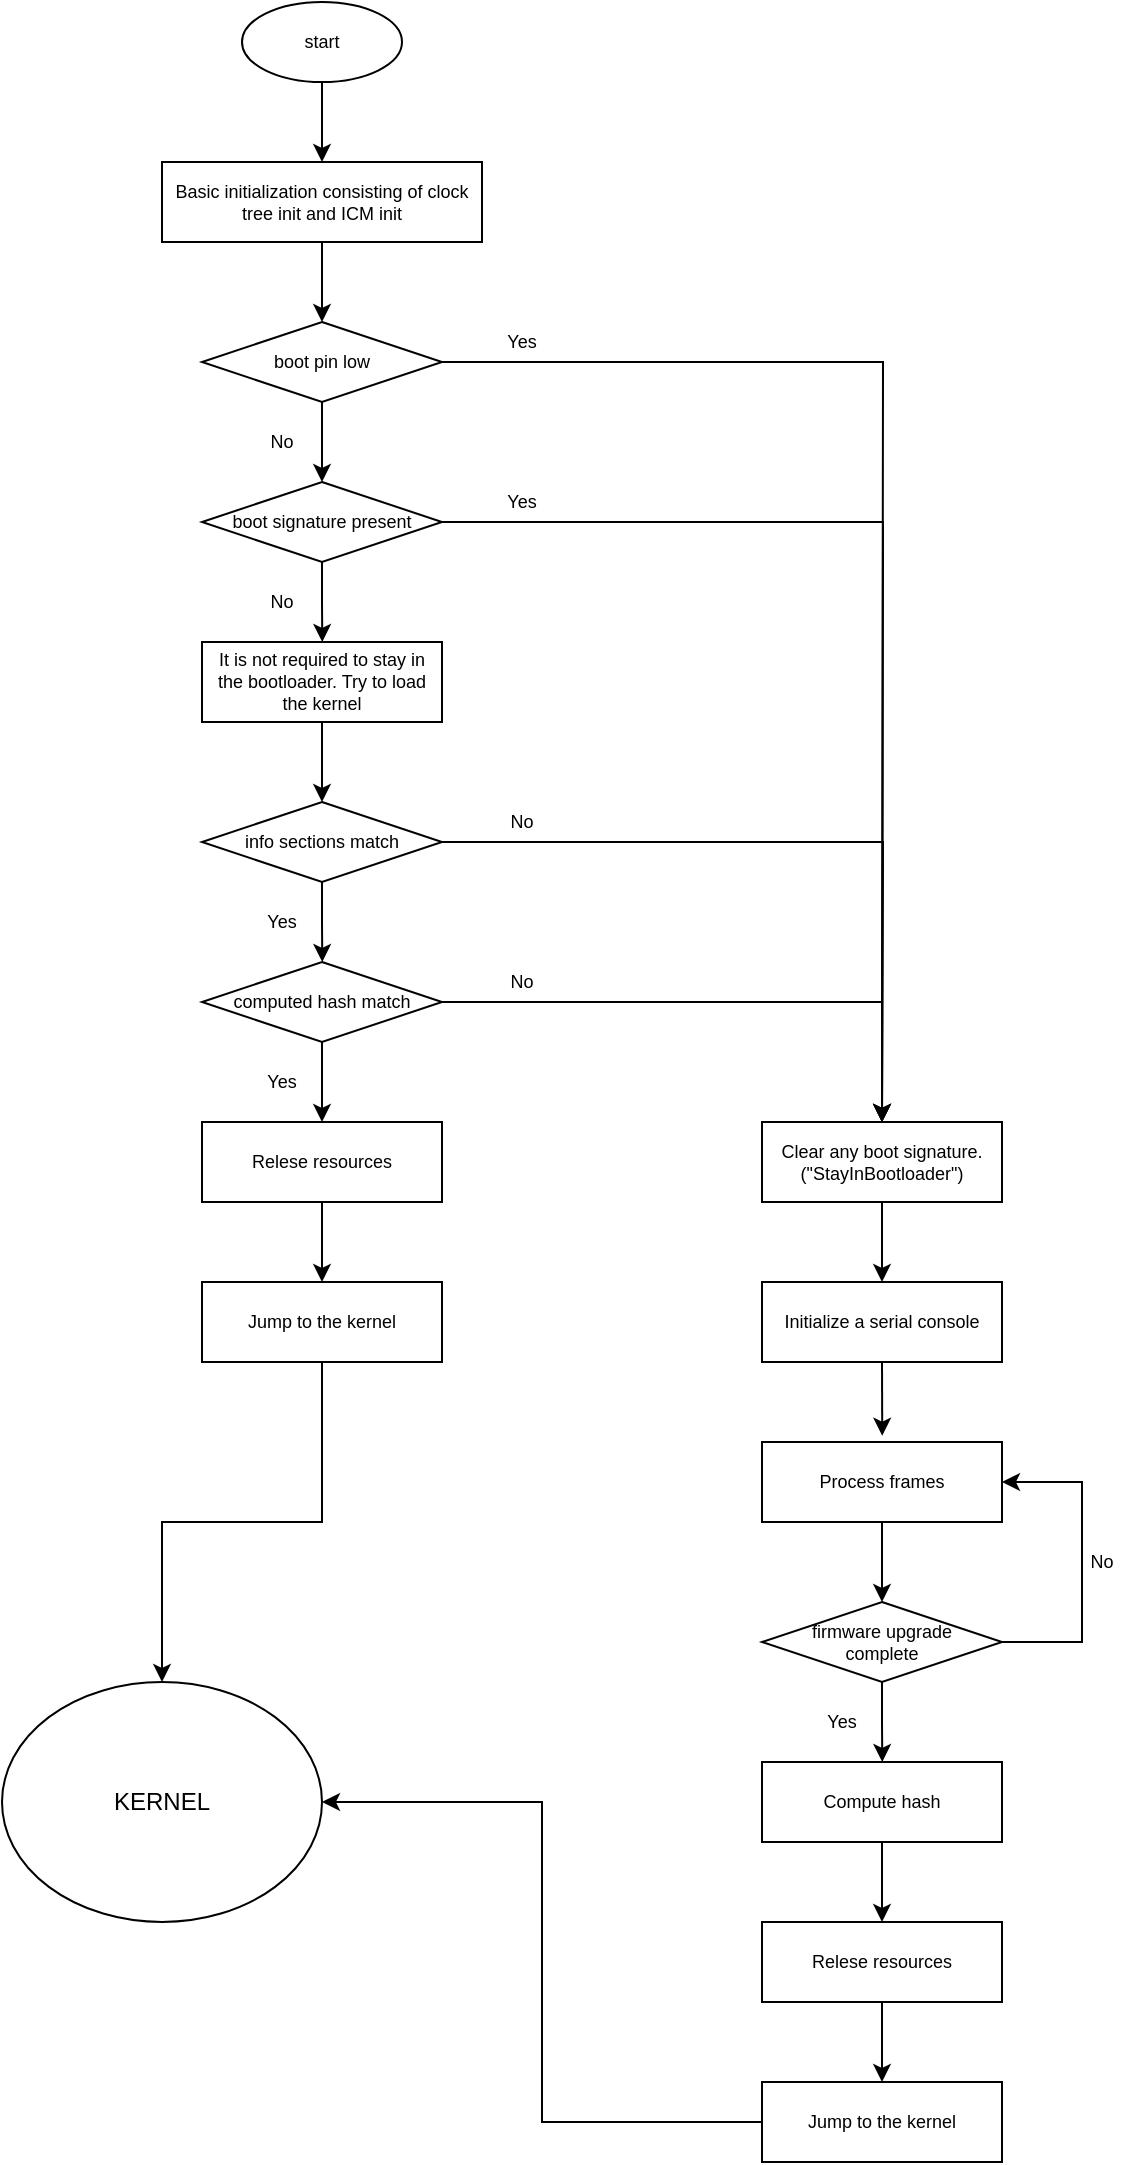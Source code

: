 <mxfile version="13.3.9" type="device"><diagram id="OST4-Vn0nPHHTIaaV9SS" name="Page-1"><mxGraphModel dx="2370" dy="1383" grid="1" gridSize="10" guides="1" tooltips="1" connect="1" arrows="1" fold="1" page="1" pageScale="1" pageWidth="827" pageHeight="1169" math="0" shadow="0"><root><mxCell id="0"/><mxCell id="1" parent="0"/><mxCell id="UgjJevTMJ8GRHxoM7ypl-6" style="edgeStyle=orthogonalEdgeStyle;rounded=0;orthogonalLoop=1;jettySize=auto;html=1;exitX=0.5;exitY=1;exitDx=0;exitDy=0;entryX=0.5;entryY=0;entryDx=0;entryDy=0;" edge="1" parent="1" source="UgjJevTMJ8GRHxoM7ypl-1" target="UgjJevTMJ8GRHxoM7ypl-5"><mxGeometry relative="1" as="geometry"/></mxCell><mxCell id="UgjJevTMJ8GRHxoM7ypl-12" style="edgeStyle=orthogonalEdgeStyle;rounded=0;orthogonalLoop=1;jettySize=auto;html=1;exitX=1;exitY=0.5;exitDx=0;exitDy=0;" edge="1" parent="1" source="UgjJevTMJ8GRHxoM7ypl-1"><mxGeometry relative="1" as="geometry"><mxPoint x="590" y="600" as="targetPoint"/></mxGeometry></mxCell><mxCell id="UgjJevTMJ8GRHxoM7ypl-1" value="boot pin low" style="rhombus;whiteSpace=wrap;html=1;fontSize=9;" vertex="1" parent="1"><mxGeometry x="250" y="200" width="120" height="40" as="geometry"/></mxCell><mxCell id="UgjJevTMJ8GRHxoM7ypl-4" style="edgeStyle=orthogonalEdgeStyle;rounded=0;orthogonalLoop=1;jettySize=auto;html=1;exitX=0.5;exitY=1;exitDx=0;exitDy=0;entryX=0.5;entryY=0;entryDx=0;entryDy=0;" edge="1" parent="1" source="UgjJevTMJ8GRHxoM7ypl-2" target="UgjJevTMJ8GRHxoM7ypl-3"><mxGeometry relative="1" as="geometry"/></mxCell><mxCell id="UgjJevTMJ8GRHxoM7ypl-2" value="start" style="ellipse;whiteSpace=wrap;html=1;fontSize=9;" vertex="1" parent="1"><mxGeometry x="270" y="40" width="80" height="40" as="geometry"/></mxCell><mxCell id="UgjJevTMJ8GRHxoM7ypl-7" style="edgeStyle=orthogonalEdgeStyle;rounded=0;orthogonalLoop=1;jettySize=auto;html=1;exitX=0.5;exitY=1;exitDx=0;exitDy=0;entryX=0.5;entryY=0;entryDx=0;entryDy=0;" edge="1" parent="1" source="UgjJevTMJ8GRHxoM7ypl-3" target="UgjJevTMJ8GRHxoM7ypl-1"><mxGeometry relative="1" as="geometry"/></mxCell><mxCell id="UgjJevTMJ8GRHxoM7ypl-3" value="Basic initialization consisting of clock tree init and ICM init" style="rounded=0;whiteSpace=wrap;html=1;fontSize=9;" vertex="1" parent="1"><mxGeometry x="230" y="120" width="160" height="40" as="geometry"/></mxCell><mxCell id="UgjJevTMJ8GRHxoM7ypl-8" style="edgeStyle=orthogonalEdgeStyle;rounded=0;orthogonalLoop=1;jettySize=auto;html=1;exitX=0.5;exitY=1;exitDx=0;exitDy=0;" edge="1" parent="1" source="UgjJevTMJ8GRHxoM7ypl-5"><mxGeometry relative="1" as="geometry"><mxPoint x="310.143" y="360" as="targetPoint"/></mxGeometry></mxCell><mxCell id="UgjJevTMJ8GRHxoM7ypl-13" style="edgeStyle=orthogonalEdgeStyle;rounded=0;orthogonalLoop=1;jettySize=auto;html=1;exitX=1;exitY=0.5;exitDx=0;exitDy=0;" edge="1" parent="1" source="UgjJevTMJ8GRHxoM7ypl-5"><mxGeometry relative="1" as="geometry"><mxPoint x="590" y="600" as="targetPoint"/></mxGeometry></mxCell><mxCell id="UgjJevTMJ8GRHxoM7ypl-5" value="boot signature present" style="rhombus;whiteSpace=wrap;html=1;fontSize=9;" vertex="1" parent="1"><mxGeometry x="250" y="280" width="120" height="40" as="geometry"/></mxCell><mxCell id="UgjJevTMJ8GRHxoM7ypl-20" style="edgeStyle=orthogonalEdgeStyle;rounded=0;orthogonalLoop=1;jettySize=auto;html=1;exitX=0.5;exitY=1;exitDx=0;exitDy=0;entryX=0.5;entryY=0;entryDx=0;entryDy=0;fontSize=9;" edge="1" parent="1" source="UgjJevTMJ8GRHxoM7ypl-9" target="UgjJevTMJ8GRHxoM7ypl-17"><mxGeometry relative="1" as="geometry"/></mxCell><mxCell id="UgjJevTMJ8GRHxoM7ypl-9" value="It is not required to stay in the bootloader. Try to load the kernel" style="rounded=0;whiteSpace=wrap;html=1;fontSize=9;" vertex="1" parent="1"><mxGeometry x="250" y="360" width="120" height="40" as="geometry"/></mxCell><mxCell id="UgjJevTMJ8GRHxoM7ypl-10" value="No" style="text;html=1;strokeColor=none;fillColor=none;align=center;verticalAlign=middle;whiteSpace=wrap;rounded=0;fontSize=9;" vertex="1" parent="1"><mxGeometry x="270" y="250" width="40" height="20" as="geometry"/></mxCell><mxCell id="UgjJevTMJ8GRHxoM7ypl-11" value="No" style="text;html=1;strokeColor=none;fillColor=none;align=center;verticalAlign=middle;whiteSpace=wrap;rounded=0;fontSize=9;" vertex="1" parent="1"><mxGeometry x="270" y="330" width="40" height="20" as="geometry"/></mxCell><mxCell id="UgjJevTMJ8GRHxoM7ypl-14" value="Yes" style="text;html=1;strokeColor=none;fillColor=none;align=center;verticalAlign=middle;whiteSpace=wrap;rounded=0;fontSize=9;" vertex="1" parent="1"><mxGeometry x="390" y="200" width="40" height="20" as="geometry"/></mxCell><mxCell id="UgjJevTMJ8GRHxoM7ypl-15" value="Yes" style="text;html=1;strokeColor=none;fillColor=none;align=center;verticalAlign=middle;whiteSpace=wrap;rounded=0;fontSize=9;" vertex="1" parent="1"><mxGeometry x="390" y="280" width="40" height="20" as="geometry"/></mxCell><mxCell id="UgjJevTMJ8GRHxoM7ypl-18" style="edgeStyle=orthogonalEdgeStyle;rounded=0;orthogonalLoop=1;jettySize=auto;html=1;exitX=1;exitY=0.5;exitDx=0;exitDy=0;fontSize=9;" edge="1" parent="1" source="UgjJevTMJ8GRHxoM7ypl-17"><mxGeometry relative="1" as="geometry"><mxPoint x="590" y="600" as="targetPoint"/></mxGeometry></mxCell><mxCell id="UgjJevTMJ8GRHxoM7ypl-21" style="edgeStyle=orthogonalEdgeStyle;rounded=0;orthogonalLoop=1;jettySize=auto;html=1;exitX=0.5;exitY=1;exitDx=0;exitDy=0;fontSize=9;" edge="1" parent="1" source="UgjJevTMJ8GRHxoM7ypl-17"><mxGeometry relative="1" as="geometry"><mxPoint x="310.143" y="520" as="targetPoint"/></mxGeometry></mxCell><mxCell id="UgjJevTMJ8GRHxoM7ypl-17" value="info sections match" style="rhombus;whiteSpace=wrap;html=1;fontSize=9;" vertex="1" parent="1"><mxGeometry x="250" y="440" width="120" height="40" as="geometry"/></mxCell><mxCell id="UgjJevTMJ8GRHxoM7ypl-19" value="No" style="text;html=1;strokeColor=none;fillColor=none;align=center;verticalAlign=middle;whiteSpace=wrap;rounded=0;fontSize=9;" vertex="1" parent="1"><mxGeometry x="390" y="440" width="40" height="20" as="geometry"/></mxCell><mxCell id="UgjJevTMJ8GRHxoM7ypl-22" value="Yes" style="text;html=1;strokeColor=none;fillColor=none;align=center;verticalAlign=middle;whiteSpace=wrap;rounded=0;fontSize=9;" vertex="1" parent="1"><mxGeometry x="270" y="490" width="40" height="20" as="geometry"/></mxCell><mxCell id="UgjJevTMJ8GRHxoM7ypl-26" style="edgeStyle=orthogonalEdgeStyle;rounded=0;orthogonalLoop=1;jettySize=auto;html=1;exitX=0.5;exitY=1;exitDx=0;exitDy=0;fontSize=9;" edge="1" parent="1" source="UgjJevTMJ8GRHxoM7ypl-23"><mxGeometry relative="1" as="geometry"><mxPoint x="310" y="600" as="targetPoint"/></mxGeometry></mxCell><mxCell id="UgjJevTMJ8GRHxoM7ypl-31" style="edgeStyle=orthogonalEdgeStyle;rounded=0;orthogonalLoop=1;jettySize=auto;html=1;exitX=1;exitY=0.5;exitDx=0;exitDy=0;fontSize=9;" edge="1" parent="1" source="UgjJevTMJ8GRHxoM7ypl-23"><mxGeometry relative="1" as="geometry"><mxPoint x="590" y="600" as="targetPoint"/><Array as="points"><mxPoint x="590" y="540"/></Array></mxGeometry></mxCell><mxCell id="UgjJevTMJ8GRHxoM7ypl-23" value="computed hash match" style="rhombus;whiteSpace=wrap;html=1;fontSize=9;" vertex="1" parent="1"><mxGeometry x="250" y="520" width="120" height="40" as="geometry"/></mxCell><mxCell id="UgjJevTMJ8GRHxoM7ypl-24" value="No" style="text;html=1;strokeColor=none;fillColor=none;align=center;verticalAlign=middle;whiteSpace=wrap;rounded=0;fontSize=9;" vertex="1" parent="1"><mxGeometry x="390" y="520" width="40" height="20" as="geometry"/></mxCell><mxCell id="UgjJevTMJ8GRHxoM7ypl-25" value="Yes" style="text;html=1;strokeColor=none;fillColor=none;align=center;verticalAlign=middle;whiteSpace=wrap;rounded=0;fontSize=9;" vertex="1" parent="1"><mxGeometry x="270" y="570" width="40" height="20" as="geometry"/></mxCell><mxCell id="UgjJevTMJ8GRHxoM7ypl-29" style="edgeStyle=orthogonalEdgeStyle;rounded=0;orthogonalLoop=1;jettySize=auto;html=1;exitX=0.5;exitY=1;exitDx=0;exitDy=0;entryX=0.5;entryY=0;entryDx=0;entryDy=0;fontSize=9;" edge="1" parent="1" source="UgjJevTMJ8GRHxoM7ypl-27" target="UgjJevTMJ8GRHxoM7ypl-28"><mxGeometry relative="1" as="geometry"/></mxCell><mxCell id="UgjJevTMJ8GRHxoM7ypl-27" value="Relese resources " style="rounded=0;whiteSpace=wrap;html=1;fontSize=9;" vertex="1" parent="1"><mxGeometry x="250" y="600" width="120" height="40" as="geometry"/></mxCell><mxCell id="UgjJevTMJ8GRHxoM7ypl-48" style="edgeStyle=orthogonalEdgeStyle;rounded=0;orthogonalLoop=1;jettySize=auto;html=1;exitX=0.5;exitY=1;exitDx=0;exitDy=0;fontSize=9;" edge="1" parent="1" source="UgjJevTMJ8GRHxoM7ypl-28" target="UgjJevTMJ8GRHxoM7ypl-47"><mxGeometry relative="1" as="geometry"/></mxCell><mxCell id="UgjJevTMJ8GRHxoM7ypl-28" value="Jump to the kernel" style="rounded=0;whiteSpace=wrap;html=1;fontSize=9;" vertex="1" parent="1"><mxGeometry x="250" y="680" width="120" height="40" as="geometry"/></mxCell><mxCell id="UgjJevTMJ8GRHxoM7ypl-37" style="edgeStyle=orthogonalEdgeStyle;rounded=0;orthogonalLoop=1;jettySize=auto;html=1;exitX=0.5;exitY=1;exitDx=0;exitDy=0;entryX=0.501;entryY=-0.079;entryDx=0;entryDy=0;entryPerimeter=0;fontSize=9;" edge="1" parent="1" source="UgjJevTMJ8GRHxoM7ypl-32" target="UgjJevTMJ8GRHxoM7ypl-33"><mxGeometry relative="1" as="geometry"/></mxCell><mxCell id="UgjJevTMJ8GRHxoM7ypl-32" value="Initialize a serial console" style="rounded=0;whiteSpace=wrap;html=1;fontSize=9;" vertex="1" parent="1"><mxGeometry x="530" y="680" width="120" height="40" as="geometry"/></mxCell><mxCell id="UgjJevTMJ8GRHxoM7ypl-36" style="edgeStyle=orthogonalEdgeStyle;rounded=0;orthogonalLoop=1;jettySize=auto;html=1;exitX=0.5;exitY=1;exitDx=0;exitDy=0;entryX=0.5;entryY=0;entryDx=0;entryDy=0;fontSize=9;" edge="1" parent="1" source="UgjJevTMJ8GRHxoM7ypl-33" target="UgjJevTMJ8GRHxoM7ypl-35"><mxGeometry relative="1" as="geometry"/></mxCell><mxCell id="UgjJevTMJ8GRHxoM7ypl-33" value="Process frames" style="rounded=0;whiteSpace=wrap;html=1;fontSize=9;" vertex="1" parent="1"><mxGeometry x="530" y="760" width="120" height="40" as="geometry"/></mxCell><mxCell id="UgjJevTMJ8GRHxoM7ypl-38" style="edgeStyle=orthogonalEdgeStyle;rounded=0;orthogonalLoop=1;jettySize=auto;html=1;exitX=1;exitY=0.5;exitDx=0;exitDy=0;entryX=1;entryY=0.5;entryDx=0;entryDy=0;fontSize=9;" edge="1" parent="1" source="UgjJevTMJ8GRHxoM7ypl-35" target="UgjJevTMJ8GRHxoM7ypl-33"><mxGeometry relative="1" as="geometry"><Array as="points"><mxPoint x="690" y="860"/><mxPoint x="690" y="780"/></Array></mxGeometry></mxCell><mxCell id="UgjJevTMJ8GRHxoM7ypl-41" style="edgeStyle=orthogonalEdgeStyle;rounded=0;orthogonalLoop=1;jettySize=auto;html=1;exitX=0.5;exitY=1;exitDx=0;exitDy=0;fontSize=9;" edge="1" parent="1" source="UgjJevTMJ8GRHxoM7ypl-35"><mxGeometry relative="1" as="geometry"><mxPoint x="590.143" y="920" as="targetPoint"/></mxGeometry></mxCell><mxCell id="UgjJevTMJ8GRHxoM7ypl-35" value="&lt;div&gt;firmware upgrade&lt;/div&gt;&lt;div&gt;complete&lt;br&gt;&lt;/div&gt;" style="rhombus;whiteSpace=wrap;html=1;fontSize=9;" vertex="1" parent="1"><mxGeometry x="530" y="840" width="120" height="40" as="geometry"/></mxCell><mxCell id="UgjJevTMJ8GRHxoM7ypl-39" value="No" style="text;html=1;strokeColor=none;fillColor=none;align=center;verticalAlign=middle;whiteSpace=wrap;rounded=0;fontSize=9;" vertex="1" parent="1"><mxGeometry x="680" y="810" width="40" height="20" as="geometry"/></mxCell><mxCell id="UgjJevTMJ8GRHxoM7ypl-40" value="Yes" style="text;html=1;strokeColor=none;fillColor=none;align=center;verticalAlign=middle;whiteSpace=wrap;rounded=0;fontSize=9;" vertex="1" parent="1"><mxGeometry x="550" y="890" width="40" height="20" as="geometry"/></mxCell><mxCell id="UgjJevTMJ8GRHxoM7ypl-45" style="edgeStyle=orthogonalEdgeStyle;rounded=0;orthogonalLoop=1;jettySize=auto;html=1;exitX=0.5;exitY=1;exitDx=0;exitDy=0;entryX=0.5;entryY=0;entryDx=0;entryDy=0;fontSize=9;" edge="1" parent="1" source="UgjJevTMJ8GRHxoM7ypl-42" target="UgjJevTMJ8GRHxoM7ypl-43"><mxGeometry relative="1" as="geometry"/></mxCell><mxCell id="UgjJevTMJ8GRHxoM7ypl-42" value="Compute hash" style="rounded=0;whiteSpace=wrap;html=1;fontSize=9;" vertex="1" parent="1"><mxGeometry x="530" y="920" width="120" height="40" as="geometry"/></mxCell><mxCell id="UgjJevTMJ8GRHxoM7ypl-46" style="edgeStyle=orthogonalEdgeStyle;rounded=0;orthogonalLoop=1;jettySize=auto;html=1;exitX=0.5;exitY=1;exitDx=0;exitDy=0;entryX=0.5;entryY=0;entryDx=0;entryDy=0;fontSize=9;" edge="1" parent="1" source="UgjJevTMJ8GRHxoM7ypl-43" target="UgjJevTMJ8GRHxoM7ypl-44"><mxGeometry relative="1" as="geometry"/></mxCell><mxCell id="UgjJevTMJ8GRHxoM7ypl-43" value="Relese resources " style="rounded=0;whiteSpace=wrap;html=1;fontSize=9;" vertex="1" parent="1"><mxGeometry x="530" y="1000" width="120" height="40" as="geometry"/></mxCell><mxCell id="UgjJevTMJ8GRHxoM7ypl-49" style="edgeStyle=orthogonalEdgeStyle;rounded=0;orthogonalLoop=1;jettySize=auto;html=1;exitX=0;exitY=0.5;exitDx=0;exitDy=0;entryX=1;entryY=0.5;entryDx=0;entryDy=0;fontSize=9;" edge="1" parent="1" source="UgjJevTMJ8GRHxoM7ypl-44" target="UgjJevTMJ8GRHxoM7ypl-47"><mxGeometry relative="1" as="geometry"/></mxCell><mxCell id="UgjJevTMJ8GRHxoM7ypl-44" value="Jump to the kernel" style="rounded=0;whiteSpace=wrap;html=1;fontSize=9;" vertex="1" parent="1"><mxGeometry x="530" y="1080" width="120" height="40" as="geometry"/></mxCell><mxCell id="UgjJevTMJ8GRHxoM7ypl-47" value="&lt;font style=&quot;font-size: 12px&quot;&gt;KERNEL&lt;/font&gt;" style="ellipse;whiteSpace=wrap;html=1;fontSize=9;" vertex="1" parent="1"><mxGeometry x="150" y="880" width="160" height="120" as="geometry"/></mxCell><mxCell id="UgjJevTMJ8GRHxoM7ypl-51" style="edgeStyle=orthogonalEdgeStyle;rounded=0;orthogonalLoop=1;jettySize=auto;html=1;exitX=0.5;exitY=1;exitDx=0;exitDy=0;entryX=0.5;entryY=0;entryDx=0;entryDy=0;fontSize=9;" edge="1" parent="1" source="UgjJevTMJ8GRHxoM7ypl-50" target="UgjJevTMJ8GRHxoM7ypl-32"><mxGeometry relative="1" as="geometry"/></mxCell><mxCell id="UgjJevTMJ8GRHxoM7ypl-50" value="Clear any boot signature. (&quot;StayInBootloader&quot;)" style="rounded=0;whiteSpace=wrap;html=1;fontSize=9;" vertex="1" parent="1"><mxGeometry x="530" y="600" width="120" height="40" as="geometry"/></mxCell></root></mxGraphModel></diagram></mxfile>